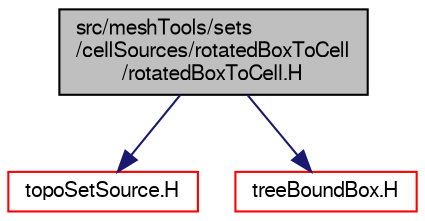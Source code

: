 digraph "src/meshTools/sets/cellSources/rotatedBoxToCell/rotatedBoxToCell.H"
{
  bgcolor="transparent";
  edge [fontname="FreeSans",fontsize="10",labelfontname="FreeSans",labelfontsize="10"];
  node [fontname="FreeSans",fontsize="10",shape=record];
  Node1 [label="src/meshTools/sets\l/cellSources/rotatedBoxToCell\l/rotatedBoxToCell.H",height=0.2,width=0.4,color="black", fillcolor="grey75", style="filled" fontcolor="black"];
  Node1 -> Node2 [color="midnightblue",fontsize="10",style="solid",fontname="FreeSans"];
  Node2 [label="topoSetSource.H",height=0.2,width=0.4,color="red",URL="$a07010.html"];
  Node1 -> Node3 [color="midnightblue",fontsize="10",style="solid",fontname="FreeSans"];
  Node3 [label="treeBoundBox.H",height=0.2,width=0.4,color="red",URL="$a08335.html"];
}
